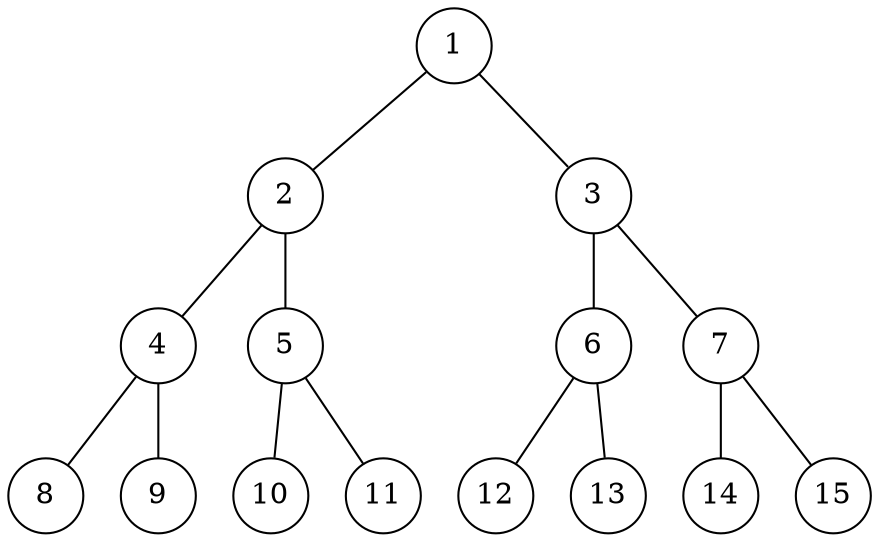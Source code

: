 graph g {
    node[shape=circle fixedsize=true style=filled fillcolor=white colorscheme=accent8 ];
    1--2;
    1--x[style=invis];
    1--3;
    2--4;
    2--5;
    3--6;
    3--7;
    4--8;
    4--9;
    5--10;
    5--11;
    6--12;
    6--13;
    7--14;
    7--15;
    x[style=invis];
}
